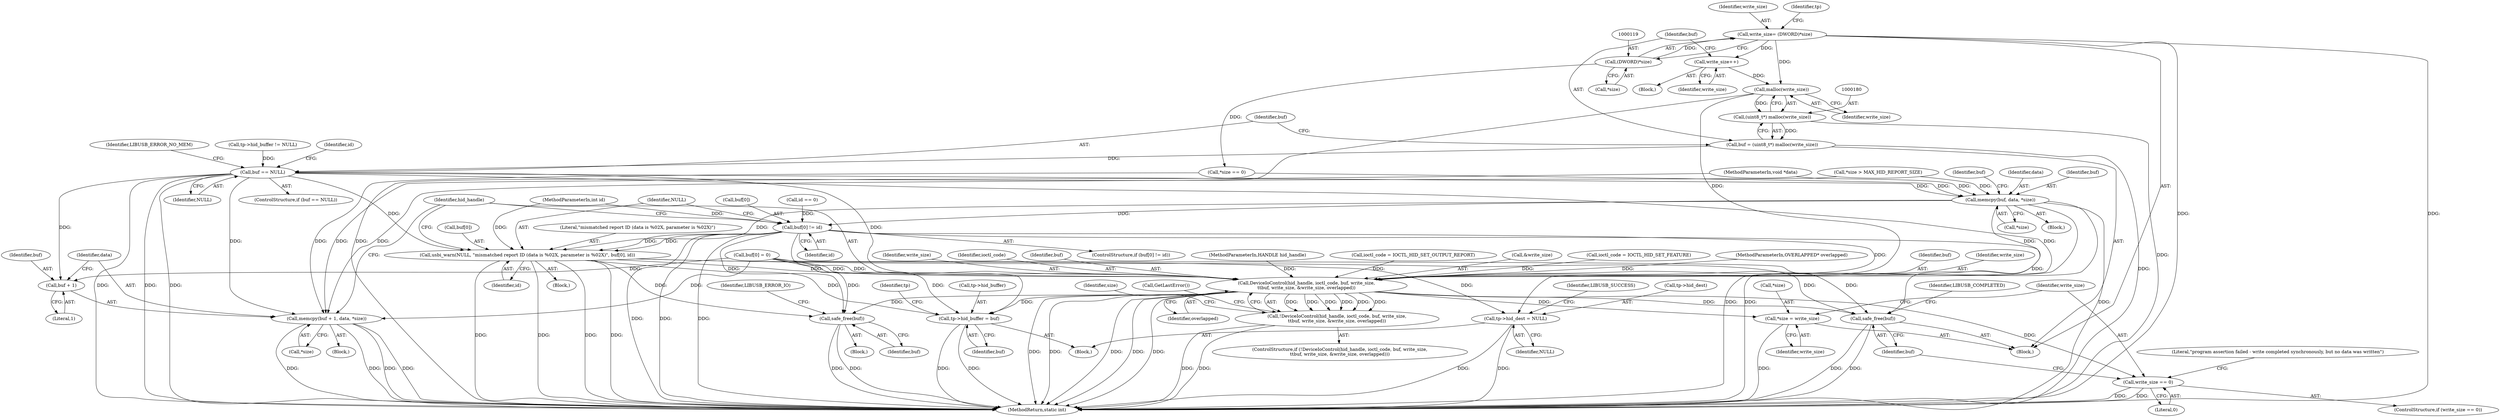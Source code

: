 digraph "1_Chrome_ac149a8d4371c0e01e0934fdd57b09e86f96b5b9_7@API" {
"1000181" [label="(Call,malloc(write_size))"];
"1000116" [label="(Call,write_size= (DWORD)*size)"];
"1000118" [label="(Call,(DWORD)*size)"];
"1000175" [label="(Call,write_size++)"];
"1000179" [label="(Call,(uint8_t*) malloc(write_size))"];
"1000177" [label="(Call,buf = (uint8_t*) malloc(write_size))"];
"1000184" [label="(Call,buf == NULL)"];
"1000200" [label="(Call,memcpy(buf + 1, data, *size))"];
"1000201" [label="(Call,buf + 1)"];
"1000209" [label="(Call,memcpy(buf, data, *size))"];
"1000215" [label="(Call,buf[0] != id)"];
"1000221" [label="(Call,usbi_warn(NULL, \"mismatched report ID (data is %02X, parameter is %02X)\", buf[0], id))"];
"1000230" [label="(Call,DeviceIoControl(hid_handle, ioctl_code, buf, write_size,\n\t\tbuf, write_size, &write_size, overlapped))"];
"1000229" [label="(Call,!DeviceIoControl(hid_handle, ioctl_code, buf, write_size,\n\t\tbuf, write_size, &write_size, overlapped))"];
"1000250" [label="(Call,safe_free(buf))"];
"1000254" [label="(Call,tp->hid_buffer = buf)"];
"1000266" [label="(Call,*size = write_size)"];
"1000271" [label="(Call,write_size == 0)"];
"1000277" [label="(Call,safe_free(buf))"];
"1000259" [label="(Call,tp->hid_dest = NULL)"];
"1000177" [label="(Call,buf = (uint8_t*) malloc(write_size))"];
"1000215" [label="(Call,buf[0] != id)"];
"1000230" [label="(Call,DeviceIoControl(hid_handle, ioctl_code, buf, write_size,\n\t\tbuf, write_size, &write_size, overlapped))"];
"1000222" [label="(Identifier,NULL)"];
"1000235" [label="(Identifier,buf)"];
"1000236" [label="(Identifier,write_size)"];
"1000116" [label="(Call,write_size= (DWORD)*size)"];
"1000216" [label="(Call,buf[0])"];
"1000234" [label="(Identifier,write_size)"];
"1000217" [label="(Identifier,buf)"];
"1000240" [label="(Block,)"];
"1000265" [label="(Identifier,LIBUSB_SUCCESS)"];
"1000203" [label="(Literal,1)"];
"1000250" [label="(Call,safe_free(buf))"];
"1000268" [label="(Identifier,size)"];
"1000232" [label="(Identifier,ioctl_code)"];
"1000281" [label="(MethodReturn,static int)"];
"1000277" [label="(Call,safe_free(buf))"];
"1000255" [label="(Call,tp->hid_buffer)"];
"1000219" [label="(Identifier,id)"];
"1000266" [label="(Call,*size = write_size)"];
"1000269" [label="(Identifier,write_size)"];
"1000228" [label="(ControlStructure,if (!DeviceIoControl(hid_handle, ioctl_code, buf, write_size,\n\t\tbuf, write_size, &write_size, overlapped)))"];
"1000258" [label="(Identifier,buf)"];
"1000184" [label="(Call,buf == NULL)"];
"1000104" [label="(MethodParameterIn,void *data)"];
"1000118" [label="(Call,(DWORD)*size)"];
"1000109" [label="(Block,)"];
"1000229" [label="(Call,!DeviceIoControl(hid_handle, ioctl_code, buf, write_size,\n\t\tbuf, write_size, &write_size, overlapped))"];
"1000233" [label="(Identifier,buf)"];
"1000272" [label="(Identifier,write_size)"];
"1000208" [label="(Block,)"];
"1000278" [label="(Identifier,buf)"];
"1000183" [label="(ControlStructure,if (buf == NULL))"];
"1000271" [label="(Call,write_size == 0)"];
"1000192" [label="(Identifier,id)"];
"1000280" [label="(Identifier,LIBUSB_COMPLETED)"];
"1000270" [label="(ControlStructure,if (write_size == 0))"];
"1000102" [label="(MethodParameterIn,HANDLE hid_handle)"];
"1000273" [label="(Literal,0)"];
"1000231" [label="(Identifier,hid_handle)"];
"1000182" [label="(Identifier,write_size)"];
"1000214" [label="(ControlStructure,if (buf[0] != id))"];
"1000194" [label="(Block,)"];
"1000205" [label="(Call,*size)"];
"1000174" [label="(Block,)"];
"1000175" [label="(Call,write_size++)"];
"1000211" [label="(Identifier,data)"];
"1000152" [label="(Call,ioctl_code = IOCTL_HID_SET_OUTPUT_REPORT)"];
"1000202" [label="(Identifier,buf)"];
"1000185" [label="(Identifier,buf)"];
"1000221" [label="(Call,usbi_warn(NULL, \"mismatched report ID (data is %02X, parameter is %02X)\", buf[0], id))"];
"1000220" [label="(Block,)"];
"1000259" [label="(Call,tp->hid_dest = NULL)"];
"1000189" [label="(Identifier,LIBUSB_ERROR_NO_MEM)"];
"1000267" [label="(Call,*size)"];
"1000245" [label="(Block,)"];
"1000254" [label="(Call,tp->hid_buffer = buf)"];
"1000276" [label="(Literal,\"program assertion failed - write completed synchronously, but no data was written\")"];
"1000237" [label="(Call,&write_size)"];
"1000191" [label="(Call,id == 0)"];
"1000210" [label="(Identifier,buf)"];
"1000120" [label="(Call,*size)"];
"1000224" [label="(Call,buf[0])"];
"1000157" [label="(Call,ioctl_code = IOCTL_HID_SET_FEATURE)"];
"1000239" [label="(Identifier,overlapped)"];
"1000195" [label="(Call,buf[0] = 0)"];
"1000107" [label="(MethodParameterIn,OVERLAPPED* overlapped)"];
"1000181" [label="(Call,malloc(write_size))"];
"1000227" [label="(Identifier,id)"];
"1000178" [label="(Identifier,buf)"];
"1000253" [label="(Identifier,LIBUSB_ERROR_IO)"];
"1000243" [label="(Call,GetLastError())"];
"1000209" [label="(Call,memcpy(buf, data, *size))"];
"1000133" [label="(Call,*size == 0)"];
"1000204" [label="(Identifier,data)"];
"1000186" [label="(Identifier,NULL)"];
"1000176" [label="(Identifier,write_size)"];
"1000261" [label="(Identifier,tp)"];
"1000263" [label="(Identifier,NULL)"];
"1000117" [label="(Identifier,write_size)"];
"1000137" [label="(Call,*size > MAX_HID_REPORT_SIZE)"];
"1000212" [label="(Call,*size)"];
"1000103" [label="(MethodParameterIn,int id)"];
"1000179" [label="(Call,(uint8_t*) malloc(write_size))"];
"1000201" [label="(Call,buf + 1)"];
"1000260" [label="(Call,tp->hid_dest)"];
"1000223" [label="(Literal,\"mismatched report ID (data is %02X, parameter is %02X)\")"];
"1000125" [label="(Identifier,tp)"];
"1000123" [label="(Call,tp->hid_buffer != NULL)"];
"1000200" [label="(Call,memcpy(buf + 1, data, *size))"];
"1000251" [label="(Identifier,buf)"];
"1000181" -> "1000179"  [label="AST: "];
"1000181" -> "1000182"  [label="CFG: "];
"1000182" -> "1000181"  [label="AST: "];
"1000179" -> "1000181"  [label="CFG: "];
"1000181" -> "1000281"  [label="DDG: "];
"1000181" -> "1000179"  [label="DDG: "];
"1000116" -> "1000181"  [label="DDG: "];
"1000175" -> "1000181"  [label="DDG: "];
"1000181" -> "1000230"  [label="DDG: "];
"1000116" -> "1000109"  [label="AST: "];
"1000116" -> "1000118"  [label="CFG: "];
"1000117" -> "1000116"  [label="AST: "];
"1000118" -> "1000116"  [label="AST: "];
"1000125" -> "1000116"  [label="CFG: "];
"1000116" -> "1000281"  [label="DDG: "];
"1000116" -> "1000281"  [label="DDG: "];
"1000118" -> "1000116"  [label="DDG: "];
"1000116" -> "1000175"  [label="DDG: "];
"1000118" -> "1000120"  [label="CFG: "];
"1000119" -> "1000118"  [label="AST: "];
"1000120" -> "1000118"  [label="AST: "];
"1000118" -> "1000133"  [label="DDG: "];
"1000175" -> "1000174"  [label="AST: "];
"1000175" -> "1000176"  [label="CFG: "];
"1000176" -> "1000175"  [label="AST: "];
"1000178" -> "1000175"  [label="CFG: "];
"1000179" -> "1000177"  [label="AST: "];
"1000180" -> "1000179"  [label="AST: "];
"1000177" -> "1000179"  [label="CFG: "];
"1000179" -> "1000281"  [label="DDG: "];
"1000179" -> "1000177"  [label="DDG: "];
"1000177" -> "1000109"  [label="AST: "];
"1000178" -> "1000177"  [label="AST: "];
"1000185" -> "1000177"  [label="CFG: "];
"1000177" -> "1000281"  [label="DDG: "];
"1000177" -> "1000184"  [label="DDG: "];
"1000184" -> "1000183"  [label="AST: "];
"1000184" -> "1000186"  [label="CFG: "];
"1000185" -> "1000184"  [label="AST: "];
"1000186" -> "1000184"  [label="AST: "];
"1000189" -> "1000184"  [label="CFG: "];
"1000192" -> "1000184"  [label="CFG: "];
"1000184" -> "1000281"  [label="DDG: "];
"1000184" -> "1000281"  [label="DDG: "];
"1000184" -> "1000281"  [label="DDG: "];
"1000123" -> "1000184"  [label="DDG: "];
"1000184" -> "1000200"  [label="DDG: "];
"1000184" -> "1000201"  [label="DDG: "];
"1000184" -> "1000209"  [label="DDG: "];
"1000184" -> "1000221"  [label="DDG: "];
"1000184" -> "1000230"  [label="DDG: "];
"1000184" -> "1000259"  [label="DDG: "];
"1000200" -> "1000194"  [label="AST: "];
"1000200" -> "1000205"  [label="CFG: "];
"1000201" -> "1000200"  [label="AST: "];
"1000204" -> "1000200"  [label="AST: "];
"1000205" -> "1000200"  [label="AST: "];
"1000231" -> "1000200"  [label="CFG: "];
"1000200" -> "1000281"  [label="DDG: "];
"1000200" -> "1000281"  [label="DDG: "];
"1000200" -> "1000281"  [label="DDG: "];
"1000200" -> "1000281"  [label="DDG: "];
"1000195" -> "1000200"  [label="DDG: "];
"1000104" -> "1000200"  [label="DDG: "];
"1000133" -> "1000200"  [label="DDG: "];
"1000137" -> "1000200"  [label="DDG: "];
"1000201" -> "1000203"  [label="CFG: "];
"1000202" -> "1000201"  [label="AST: "];
"1000203" -> "1000201"  [label="AST: "];
"1000204" -> "1000201"  [label="CFG: "];
"1000195" -> "1000201"  [label="DDG: "];
"1000209" -> "1000208"  [label="AST: "];
"1000209" -> "1000212"  [label="CFG: "];
"1000210" -> "1000209"  [label="AST: "];
"1000211" -> "1000209"  [label="AST: "];
"1000212" -> "1000209"  [label="AST: "];
"1000217" -> "1000209"  [label="CFG: "];
"1000209" -> "1000281"  [label="DDG: "];
"1000209" -> "1000281"  [label="DDG: "];
"1000209" -> "1000281"  [label="DDG: "];
"1000104" -> "1000209"  [label="DDG: "];
"1000133" -> "1000209"  [label="DDG: "];
"1000137" -> "1000209"  [label="DDG: "];
"1000209" -> "1000215"  [label="DDG: "];
"1000209" -> "1000221"  [label="DDG: "];
"1000209" -> "1000230"  [label="DDG: "];
"1000215" -> "1000214"  [label="AST: "];
"1000215" -> "1000219"  [label="CFG: "];
"1000216" -> "1000215"  [label="AST: "];
"1000219" -> "1000215"  [label="AST: "];
"1000222" -> "1000215"  [label="CFG: "];
"1000231" -> "1000215"  [label="CFG: "];
"1000215" -> "1000281"  [label="DDG: "];
"1000215" -> "1000281"  [label="DDG: "];
"1000215" -> "1000281"  [label="DDG: "];
"1000191" -> "1000215"  [label="DDG: "];
"1000103" -> "1000215"  [label="DDG: "];
"1000215" -> "1000221"  [label="DDG: "];
"1000215" -> "1000221"  [label="DDG: "];
"1000215" -> "1000230"  [label="DDG: "];
"1000215" -> "1000250"  [label="DDG: "];
"1000215" -> "1000254"  [label="DDG: "];
"1000215" -> "1000277"  [label="DDG: "];
"1000221" -> "1000220"  [label="AST: "];
"1000221" -> "1000227"  [label="CFG: "];
"1000222" -> "1000221"  [label="AST: "];
"1000223" -> "1000221"  [label="AST: "];
"1000224" -> "1000221"  [label="AST: "];
"1000227" -> "1000221"  [label="AST: "];
"1000231" -> "1000221"  [label="CFG: "];
"1000221" -> "1000281"  [label="DDG: "];
"1000221" -> "1000281"  [label="DDG: "];
"1000221" -> "1000281"  [label="DDG: "];
"1000221" -> "1000281"  [label="DDG: "];
"1000103" -> "1000221"  [label="DDG: "];
"1000221" -> "1000230"  [label="DDG: "];
"1000221" -> "1000250"  [label="DDG: "];
"1000221" -> "1000254"  [label="DDG: "];
"1000221" -> "1000259"  [label="DDG: "];
"1000221" -> "1000277"  [label="DDG: "];
"1000230" -> "1000229"  [label="AST: "];
"1000230" -> "1000239"  [label="CFG: "];
"1000231" -> "1000230"  [label="AST: "];
"1000232" -> "1000230"  [label="AST: "];
"1000233" -> "1000230"  [label="AST: "];
"1000234" -> "1000230"  [label="AST: "];
"1000235" -> "1000230"  [label="AST: "];
"1000236" -> "1000230"  [label="AST: "];
"1000237" -> "1000230"  [label="AST: "];
"1000239" -> "1000230"  [label="AST: "];
"1000229" -> "1000230"  [label="CFG: "];
"1000230" -> "1000281"  [label="DDG: "];
"1000230" -> "1000281"  [label="DDG: "];
"1000230" -> "1000281"  [label="DDG: "];
"1000230" -> "1000281"  [label="DDG: "];
"1000230" -> "1000281"  [label="DDG: "];
"1000230" -> "1000229"  [label="DDG: "];
"1000230" -> "1000229"  [label="DDG: "];
"1000230" -> "1000229"  [label="DDG: "];
"1000230" -> "1000229"  [label="DDG: "];
"1000230" -> "1000229"  [label="DDG: "];
"1000230" -> "1000229"  [label="DDG: "];
"1000102" -> "1000230"  [label="DDG: "];
"1000157" -> "1000230"  [label="DDG: "];
"1000152" -> "1000230"  [label="DDG: "];
"1000195" -> "1000230"  [label="DDG: "];
"1000107" -> "1000230"  [label="DDG: "];
"1000230" -> "1000250"  [label="DDG: "];
"1000230" -> "1000254"  [label="DDG: "];
"1000230" -> "1000266"  [label="DDG: "];
"1000230" -> "1000271"  [label="DDG: "];
"1000230" -> "1000277"  [label="DDG: "];
"1000229" -> "1000228"  [label="AST: "];
"1000243" -> "1000229"  [label="CFG: "];
"1000268" -> "1000229"  [label="CFG: "];
"1000229" -> "1000281"  [label="DDG: "];
"1000229" -> "1000281"  [label="DDG: "];
"1000250" -> "1000245"  [label="AST: "];
"1000250" -> "1000251"  [label="CFG: "];
"1000251" -> "1000250"  [label="AST: "];
"1000253" -> "1000250"  [label="CFG: "];
"1000250" -> "1000281"  [label="DDG: "];
"1000250" -> "1000281"  [label="DDG: "];
"1000195" -> "1000250"  [label="DDG: "];
"1000254" -> "1000240"  [label="AST: "];
"1000254" -> "1000258"  [label="CFG: "];
"1000255" -> "1000254"  [label="AST: "];
"1000258" -> "1000254"  [label="AST: "];
"1000261" -> "1000254"  [label="CFG: "];
"1000254" -> "1000281"  [label="DDG: "];
"1000254" -> "1000281"  [label="DDG: "];
"1000195" -> "1000254"  [label="DDG: "];
"1000266" -> "1000109"  [label="AST: "];
"1000266" -> "1000269"  [label="CFG: "];
"1000267" -> "1000266"  [label="AST: "];
"1000269" -> "1000266"  [label="AST: "];
"1000272" -> "1000266"  [label="CFG: "];
"1000266" -> "1000281"  [label="DDG: "];
"1000271" -> "1000270"  [label="AST: "];
"1000271" -> "1000273"  [label="CFG: "];
"1000272" -> "1000271"  [label="AST: "];
"1000273" -> "1000271"  [label="AST: "];
"1000276" -> "1000271"  [label="CFG: "];
"1000278" -> "1000271"  [label="CFG: "];
"1000271" -> "1000281"  [label="DDG: "];
"1000271" -> "1000281"  [label="DDG: "];
"1000277" -> "1000109"  [label="AST: "];
"1000277" -> "1000278"  [label="CFG: "];
"1000278" -> "1000277"  [label="AST: "];
"1000280" -> "1000277"  [label="CFG: "];
"1000277" -> "1000281"  [label="DDG: "];
"1000277" -> "1000281"  [label="DDG: "];
"1000195" -> "1000277"  [label="DDG: "];
"1000259" -> "1000240"  [label="AST: "];
"1000259" -> "1000263"  [label="CFG: "];
"1000260" -> "1000259"  [label="AST: "];
"1000263" -> "1000259"  [label="AST: "];
"1000265" -> "1000259"  [label="CFG: "];
"1000259" -> "1000281"  [label="DDG: "];
"1000259" -> "1000281"  [label="DDG: "];
}
